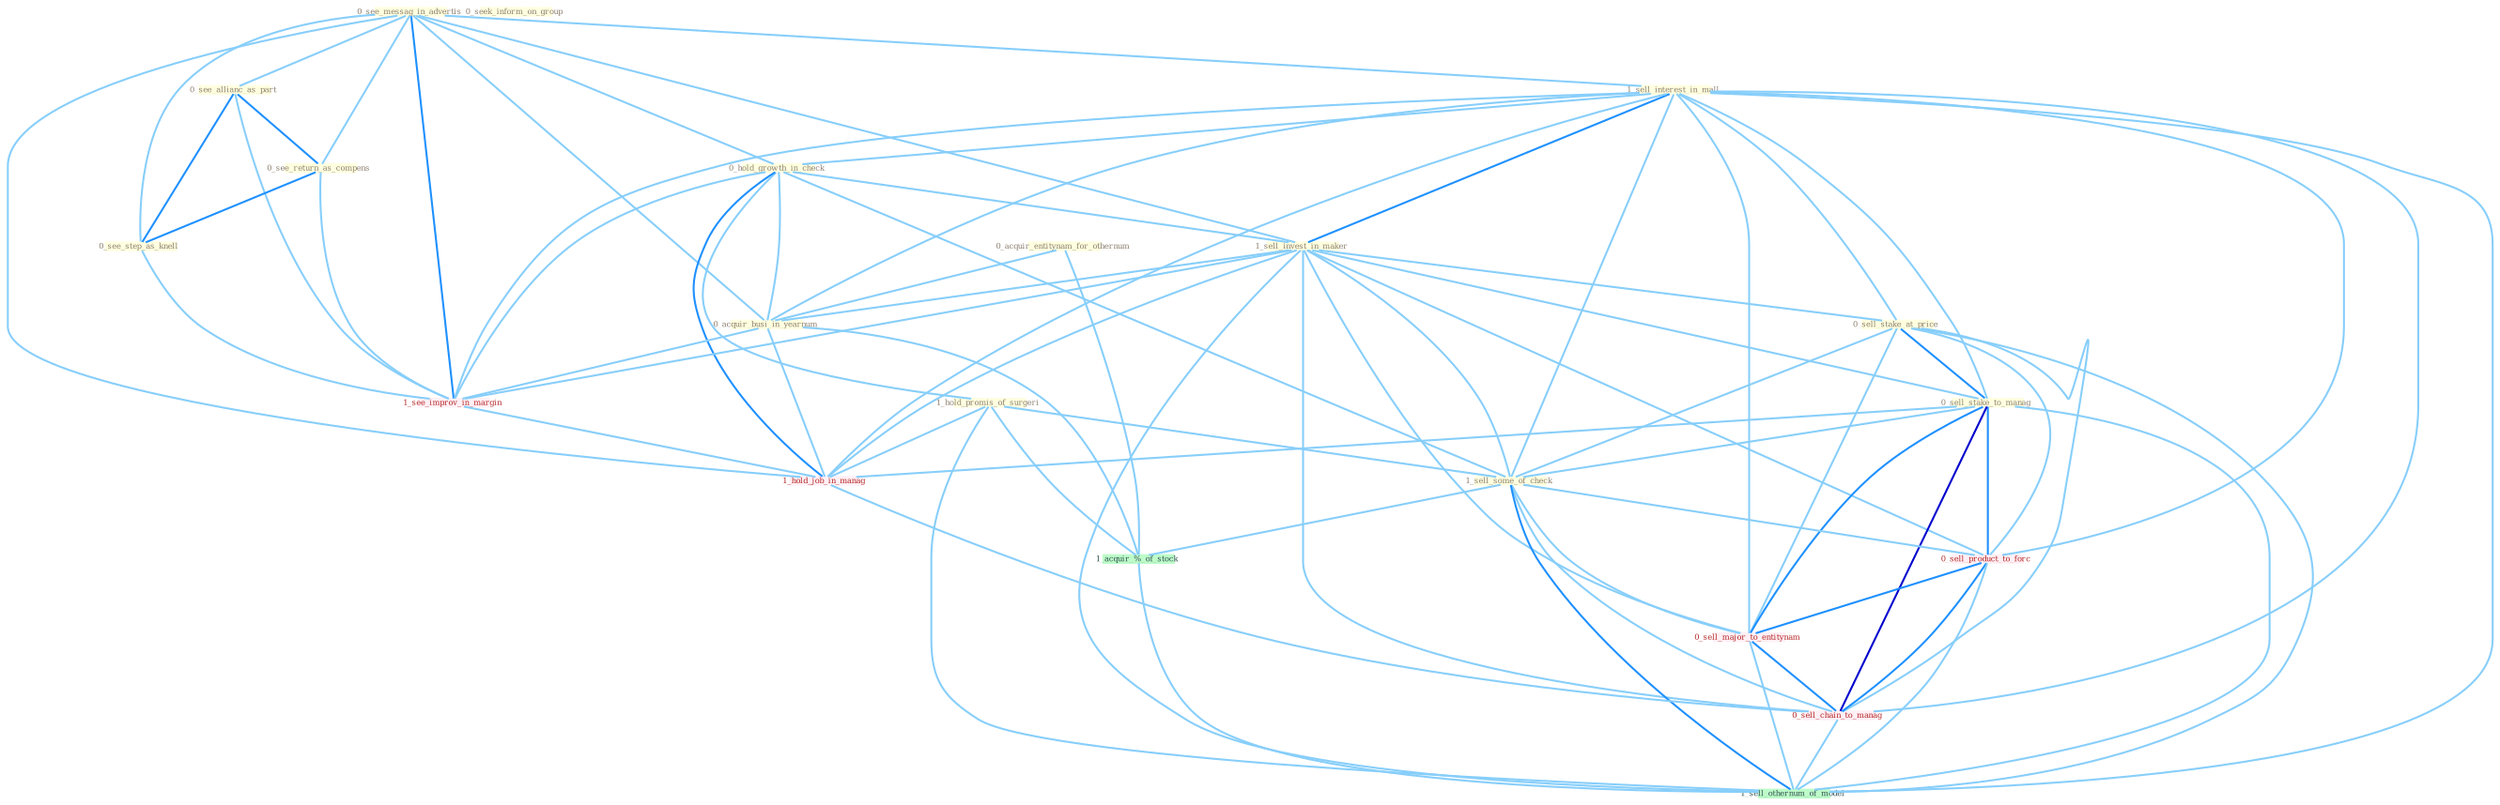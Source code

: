 Graph G{ 
    node
    [shape=polygon,style=filled,width=.5,height=.06,color="#BDFCC9",fixedsize=true,fontsize=4,
    fontcolor="#2f4f4f"];
    {node
    [color="#ffffe0", fontcolor="#8b7d6b"] "0_see_messag_in_advertis " "1_sell_interest_in_mall " "0_hold_growth_in_check " "1_sell_invest_in_maker " "0_see_allianc_as_part " "0_sell_stake_at_price " "0_acquir_entitynam_for_othernum " "1_hold_promis_of_surgeri " "0_acquir_busi_in_yearnum " "0_see_return_as_compens " "0_seek_inform_on_group " "0_sell_stake_to_manag " "0_see_step_as_knell " "1_sell_some_of_check "}
{node [color="#fff0f5", fontcolor="#b22222"] "1_see_improv_in_margin " "1_hold_job_in_manag " "0_sell_product_to_forc " "0_sell_major_to_entitynam " "0_sell_chain_to_manag "}
edge [color="#B0E2FF"];

	"0_see_messag_in_advertis " -- "1_sell_interest_in_mall " [w="1", color="#87cefa" ];
	"0_see_messag_in_advertis " -- "0_hold_growth_in_check " [w="1", color="#87cefa" ];
	"0_see_messag_in_advertis " -- "1_sell_invest_in_maker " [w="1", color="#87cefa" ];
	"0_see_messag_in_advertis " -- "0_see_allianc_as_part " [w="1", color="#87cefa" ];
	"0_see_messag_in_advertis " -- "0_acquir_busi_in_yearnum " [w="1", color="#87cefa" ];
	"0_see_messag_in_advertis " -- "0_see_return_as_compens " [w="1", color="#87cefa" ];
	"0_see_messag_in_advertis " -- "0_see_step_as_knell " [w="1", color="#87cefa" ];
	"0_see_messag_in_advertis " -- "1_see_improv_in_margin " [w="2", color="#1e90ff" , len=0.8];
	"0_see_messag_in_advertis " -- "1_hold_job_in_manag " [w="1", color="#87cefa" ];
	"1_sell_interest_in_mall " -- "0_hold_growth_in_check " [w="1", color="#87cefa" ];
	"1_sell_interest_in_mall " -- "1_sell_invest_in_maker " [w="2", color="#1e90ff" , len=0.8];
	"1_sell_interest_in_mall " -- "0_sell_stake_at_price " [w="1", color="#87cefa" ];
	"1_sell_interest_in_mall " -- "0_acquir_busi_in_yearnum " [w="1", color="#87cefa" ];
	"1_sell_interest_in_mall " -- "0_sell_stake_to_manag " [w="1", color="#87cefa" ];
	"1_sell_interest_in_mall " -- "1_sell_some_of_check " [w="1", color="#87cefa" ];
	"1_sell_interest_in_mall " -- "1_see_improv_in_margin " [w="1", color="#87cefa" ];
	"1_sell_interest_in_mall " -- "1_hold_job_in_manag " [w="1", color="#87cefa" ];
	"1_sell_interest_in_mall " -- "0_sell_product_to_forc " [w="1", color="#87cefa" ];
	"1_sell_interest_in_mall " -- "0_sell_major_to_entitynam " [w="1", color="#87cefa" ];
	"1_sell_interest_in_mall " -- "0_sell_chain_to_manag " [w="1", color="#87cefa" ];
	"1_sell_interest_in_mall " -- "1_sell_othernum_of_model " [w="1", color="#87cefa" ];
	"0_hold_growth_in_check " -- "1_sell_invest_in_maker " [w="1", color="#87cefa" ];
	"0_hold_growth_in_check " -- "1_hold_promis_of_surgeri " [w="1", color="#87cefa" ];
	"0_hold_growth_in_check " -- "0_acquir_busi_in_yearnum " [w="1", color="#87cefa" ];
	"0_hold_growth_in_check " -- "1_sell_some_of_check " [w="1", color="#87cefa" ];
	"0_hold_growth_in_check " -- "1_see_improv_in_margin " [w="1", color="#87cefa" ];
	"0_hold_growth_in_check " -- "1_hold_job_in_manag " [w="2", color="#1e90ff" , len=0.8];
	"1_sell_invest_in_maker " -- "0_sell_stake_at_price " [w="1", color="#87cefa" ];
	"1_sell_invest_in_maker " -- "0_acquir_busi_in_yearnum " [w="1", color="#87cefa" ];
	"1_sell_invest_in_maker " -- "0_sell_stake_to_manag " [w="1", color="#87cefa" ];
	"1_sell_invest_in_maker " -- "1_sell_some_of_check " [w="1", color="#87cefa" ];
	"1_sell_invest_in_maker " -- "1_see_improv_in_margin " [w="1", color="#87cefa" ];
	"1_sell_invest_in_maker " -- "1_hold_job_in_manag " [w="1", color="#87cefa" ];
	"1_sell_invest_in_maker " -- "0_sell_product_to_forc " [w="1", color="#87cefa" ];
	"1_sell_invest_in_maker " -- "0_sell_major_to_entitynam " [w="1", color="#87cefa" ];
	"1_sell_invest_in_maker " -- "0_sell_chain_to_manag " [w="1", color="#87cefa" ];
	"1_sell_invest_in_maker " -- "1_sell_othernum_of_model " [w="1", color="#87cefa" ];
	"0_see_allianc_as_part " -- "0_see_return_as_compens " [w="2", color="#1e90ff" , len=0.8];
	"0_see_allianc_as_part " -- "0_see_step_as_knell " [w="2", color="#1e90ff" , len=0.8];
	"0_see_allianc_as_part " -- "1_see_improv_in_margin " [w="1", color="#87cefa" ];
	"0_sell_stake_at_price " -- "0_sell_stake_to_manag " [w="2", color="#1e90ff" , len=0.8];
	"0_sell_stake_at_price " -- "1_sell_some_of_check " [w="1", color="#87cefa" ];
	"0_sell_stake_at_price " -- "0_sell_product_to_forc " [w="1", color="#87cefa" ];
	"0_sell_stake_at_price " -- "0_sell_major_to_entitynam " [w="1", color="#87cefa" ];
	"0_sell_stake_at_price " -- "0_sell_chain_to_manag " [w="1", color="#87cefa" ];
	"0_sell_stake_at_price " -- "1_sell_othernum_of_model " [w="1", color="#87cefa" ];
	"0_acquir_entitynam_for_othernum " -- "0_acquir_busi_in_yearnum " [w="1", color="#87cefa" ];
	"0_acquir_entitynam_for_othernum " -- "1_acquir_%_of_stock " [w="1", color="#87cefa" ];
	"1_hold_promis_of_surgeri " -- "1_sell_some_of_check " [w="1", color="#87cefa" ];
	"1_hold_promis_of_surgeri " -- "1_acquir_%_of_stock " [w="1", color="#87cefa" ];
	"1_hold_promis_of_surgeri " -- "1_hold_job_in_manag " [w="1", color="#87cefa" ];
	"1_hold_promis_of_surgeri " -- "1_sell_othernum_of_model " [w="1", color="#87cefa" ];
	"0_acquir_busi_in_yearnum " -- "1_see_improv_in_margin " [w="1", color="#87cefa" ];
	"0_acquir_busi_in_yearnum " -- "1_acquir_%_of_stock " [w="1", color="#87cefa" ];
	"0_acquir_busi_in_yearnum " -- "1_hold_job_in_manag " [w="1", color="#87cefa" ];
	"0_see_return_as_compens " -- "0_see_step_as_knell " [w="2", color="#1e90ff" , len=0.8];
	"0_see_return_as_compens " -- "1_see_improv_in_margin " [w="1", color="#87cefa" ];
	"0_sell_stake_to_manag " -- "1_sell_some_of_check " [w="1", color="#87cefa" ];
	"0_sell_stake_to_manag " -- "1_hold_job_in_manag " [w="1", color="#87cefa" ];
	"0_sell_stake_to_manag " -- "0_sell_product_to_forc " [w="2", color="#1e90ff" , len=0.8];
	"0_sell_stake_to_manag " -- "0_sell_major_to_entitynam " [w="2", color="#1e90ff" , len=0.8];
	"0_sell_stake_to_manag " -- "0_sell_chain_to_manag " [w="3", color="#0000cd" , len=0.6];
	"0_sell_stake_to_manag " -- "1_sell_othernum_of_model " [w="1", color="#87cefa" ];
	"0_see_step_as_knell " -- "1_see_improv_in_margin " [w="1", color="#87cefa" ];
	"1_sell_some_of_check " -- "1_acquir_%_of_stock " [w="1", color="#87cefa" ];
	"1_sell_some_of_check " -- "0_sell_product_to_forc " [w="1", color="#87cefa" ];
	"1_sell_some_of_check " -- "0_sell_major_to_entitynam " [w="1", color="#87cefa" ];
	"1_sell_some_of_check " -- "0_sell_chain_to_manag " [w="1", color="#87cefa" ];
	"1_sell_some_of_check " -- "1_sell_othernum_of_model " [w="2", color="#1e90ff" , len=0.8];
	"1_see_improv_in_margin " -- "1_hold_job_in_manag " [w="1", color="#87cefa" ];
	"1_acquir_%_of_stock " -- "1_sell_othernum_of_model " [w="1", color="#87cefa" ];
	"1_hold_job_in_manag " -- "0_sell_chain_to_manag " [w="1", color="#87cefa" ];
	"0_sell_product_to_forc " -- "0_sell_major_to_entitynam " [w="2", color="#1e90ff" , len=0.8];
	"0_sell_product_to_forc " -- "0_sell_chain_to_manag " [w="2", color="#1e90ff" , len=0.8];
	"0_sell_product_to_forc " -- "1_sell_othernum_of_model " [w="1", color="#87cefa" ];
	"0_sell_major_to_entitynam " -- "0_sell_chain_to_manag " [w="2", color="#1e90ff" , len=0.8];
	"0_sell_major_to_entitynam " -- "1_sell_othernum_of_model " [w="1", color="#87cefa" ];
	"0_sell_chain_to_manag " -- "1_sell_othernum_of_model " [w="1", color="#87cefa" ];
}